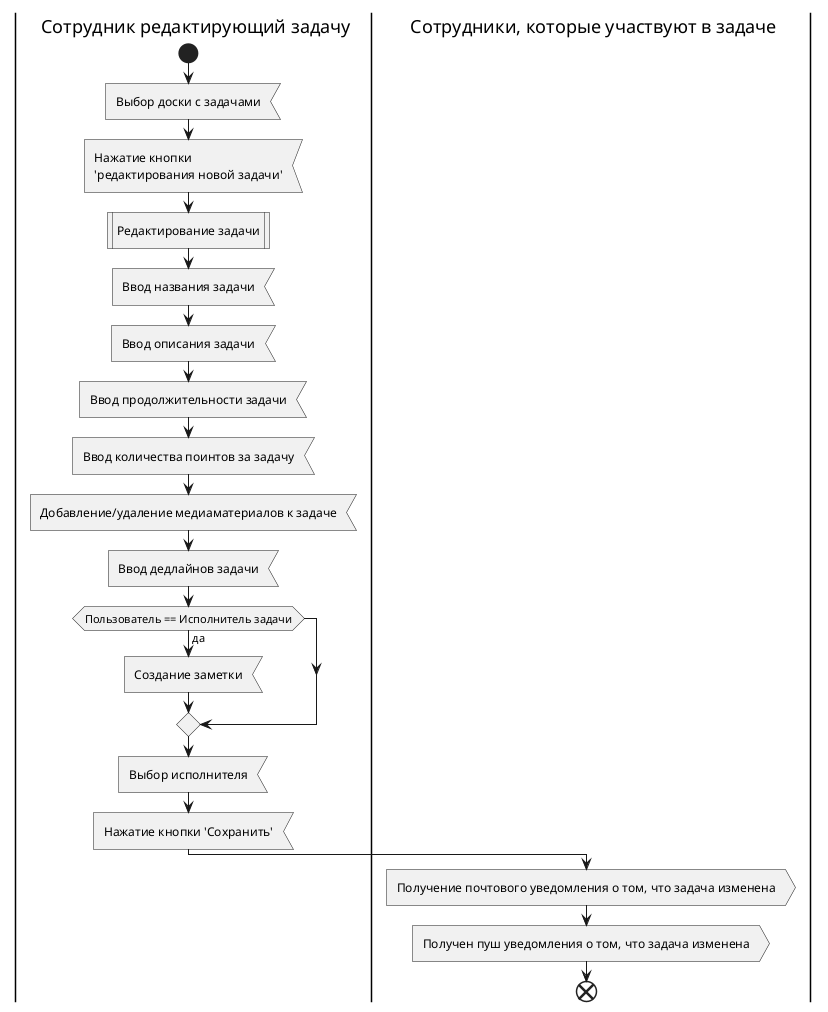 @startuml editingTask
'https://plantuml.com/activity-diagram-beta

|C1| Сотрудник редактирующий задачу
|С2| Сотрудники, которые участвуют в задаче
|C1| 
start
    :Выбор доски с задачами<
    :Нажатие кнопки\n'редактирования новой задачи'<
    :Редактирование задачи|
    :Ввод названия задачи<
    :Ввод описания задачи<
    :Ввод продолжительности задачи<
    :Ввод количества поинтов за задачу<
    :Добавление/удаление медиаматериалов к задаче<
    :Ввод дедлайнов задачи<
    if(Пользователь == Исполнитель задачи) is(да) then
        :Создание заметки<
    endif
    :Выбор исполнителя<
    :Нажатие кнопки 'Сохранить'<
    |С2|
    :Получение почтового уведомления о том, что задача изменена>
    :Получен пуш уведомления о том, что задача изменена>
end



@enduml
